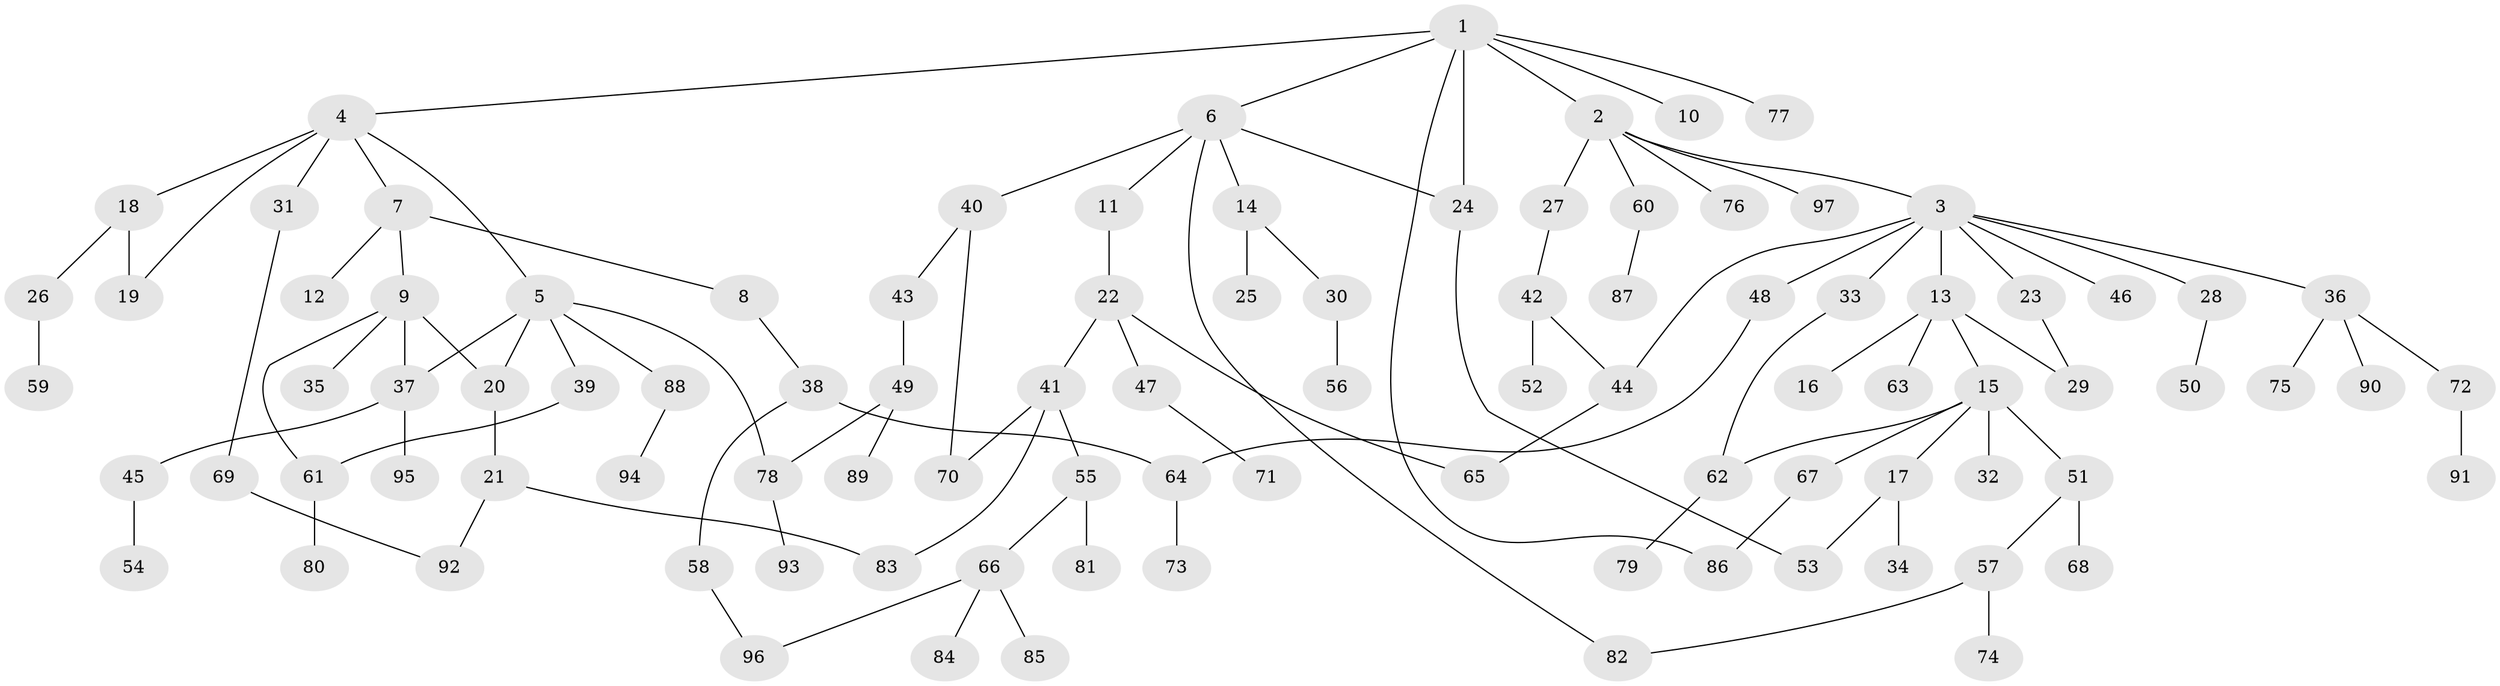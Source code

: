 // Generated by graph-tools (version 1.1) at 2025/25/03/09/25 03:25:35]
// undirected, 97 vertices, 114 edges
graph export_dot {
graph [start="1"]
  node [color=gray90,style=filled];
  1;
  2;
  3;
  4;
  5;
  6;
  7;
  8;
  9;
  10;
  11;
  12;
  13;
  14;
  15;
  16;
  17;
  18;
  19;
  20;
  21;
  22;
  23;
  24;
  25;
  26;
  27;
  28;
  29;
  30;
  31;
  32;
  33;
  34;
  35;
  36;
  37;
  38;
  39;
  40;
  41;
  42;
  43;
  44;
  45;
  46;
  47;
  48;
  49;
  50;
  51;
  52;
  53;
  54;
  55;
  56;
  57;
  58;
  59;
  60;
  61;
  62;
  63;
  64;
  65;
  66;
  67;
  68;
  69;
  70;
  71;
  72;
  73;
  74;
  75;
  76;
  77;
  78;
  79;
  80;
  81;
  82;
  83;
  84;
  85;
  86;
  87;
  88;
  89;
  90;
  91;
  92;
  93;
  94;
  95;
  96;
  97;
  1 -- 2;
  1 -- 4;
  1 -- 6;
  1 -- 10;
  1 -- 24;
  1 -- 77;
  1 -- 86;
  2 -- 3;
  2 -- 27;
  2 -- 60;
  2 -- 76;
  2 -- 97;
  3 -- 13;
  3 -- 23;
  3 -- 28;
  3 -- 33;
  3 -- 36;
  3 -- 46;
  3 -- 48;
  3 -- 44;
  4 -- 5;
  4 -- 7;
  4 -- 18;
  4 -- 31;
  4 -- 19;
  5 -- 39;
  5 -- 88;
  5 -- 78;
  5 -- 37;
  5 -- 20;
  6 -- 11;
  6 -- 14;
  6 -- 40;
  6 -- 82;
  6 -- 24;
  7 -- 8;
  7 -- 9;
  7 -- 12;
  8 -- 38;
  9 -- 20;
  9 -- 35;
  9 -- 37;
  9 -- 61;
  11 -- 22;
  13 -- 15;
  13 -- 16;
  13 -- 29;
  13 -- 63;
  14 -- 25;
  14 -- 30;
  15 -- 17;
  15 -- 32;
  15 -- 51;
  15 -- 62;
  15 -- 67;
  17 -- 34;
  17 -- 53;
  18 -- 19;
  18 -- 26;
  20 -- 21;
  21 -- 92;
  21 -- 83;
  22 -- 41;
  22 -- 47;
  22 -- 65;
  23 -- 29;
  24 -- 53;
  26 -- 59;
  27 -- 42;
  28 -- 50;
  30 -- 56;
  31 -- 69;
  33 -- 62;
  36 -- 72;
  36 -- 75;
  36 -- 90;
  37 -- 45;
  37 -- 95;
  38 -- 58;
  38 -- 64;
  39 -- 61;
  40 -- 43;
  40 -- 70;
  41 -- 55;
  41 -- 83;
  41 -- 70;
  42 -- 44;
  42 -- 52;
  43 -- 49;
  44 -- 65;
  45 -- 54;
  47 -- 71;
  48 -- 64;
  49 -- 78;
  49 -- 89;
  51 -- 57;
  51 -- 68;
  55 -- 66;
  55 -- 81;
  57 -- 74;
  57 -- 82;
  58 -- 96;
  60 -- 87;
  61 -- 80;
  62 -- 79;
  64 -- 73;
  66 -- 84;
  66 -- 85;
  66 -- 96;
  67 -- 86;
  69 -- 92;
  72 -- 91;
  78 -- 93;
  88 -- 94;
}
